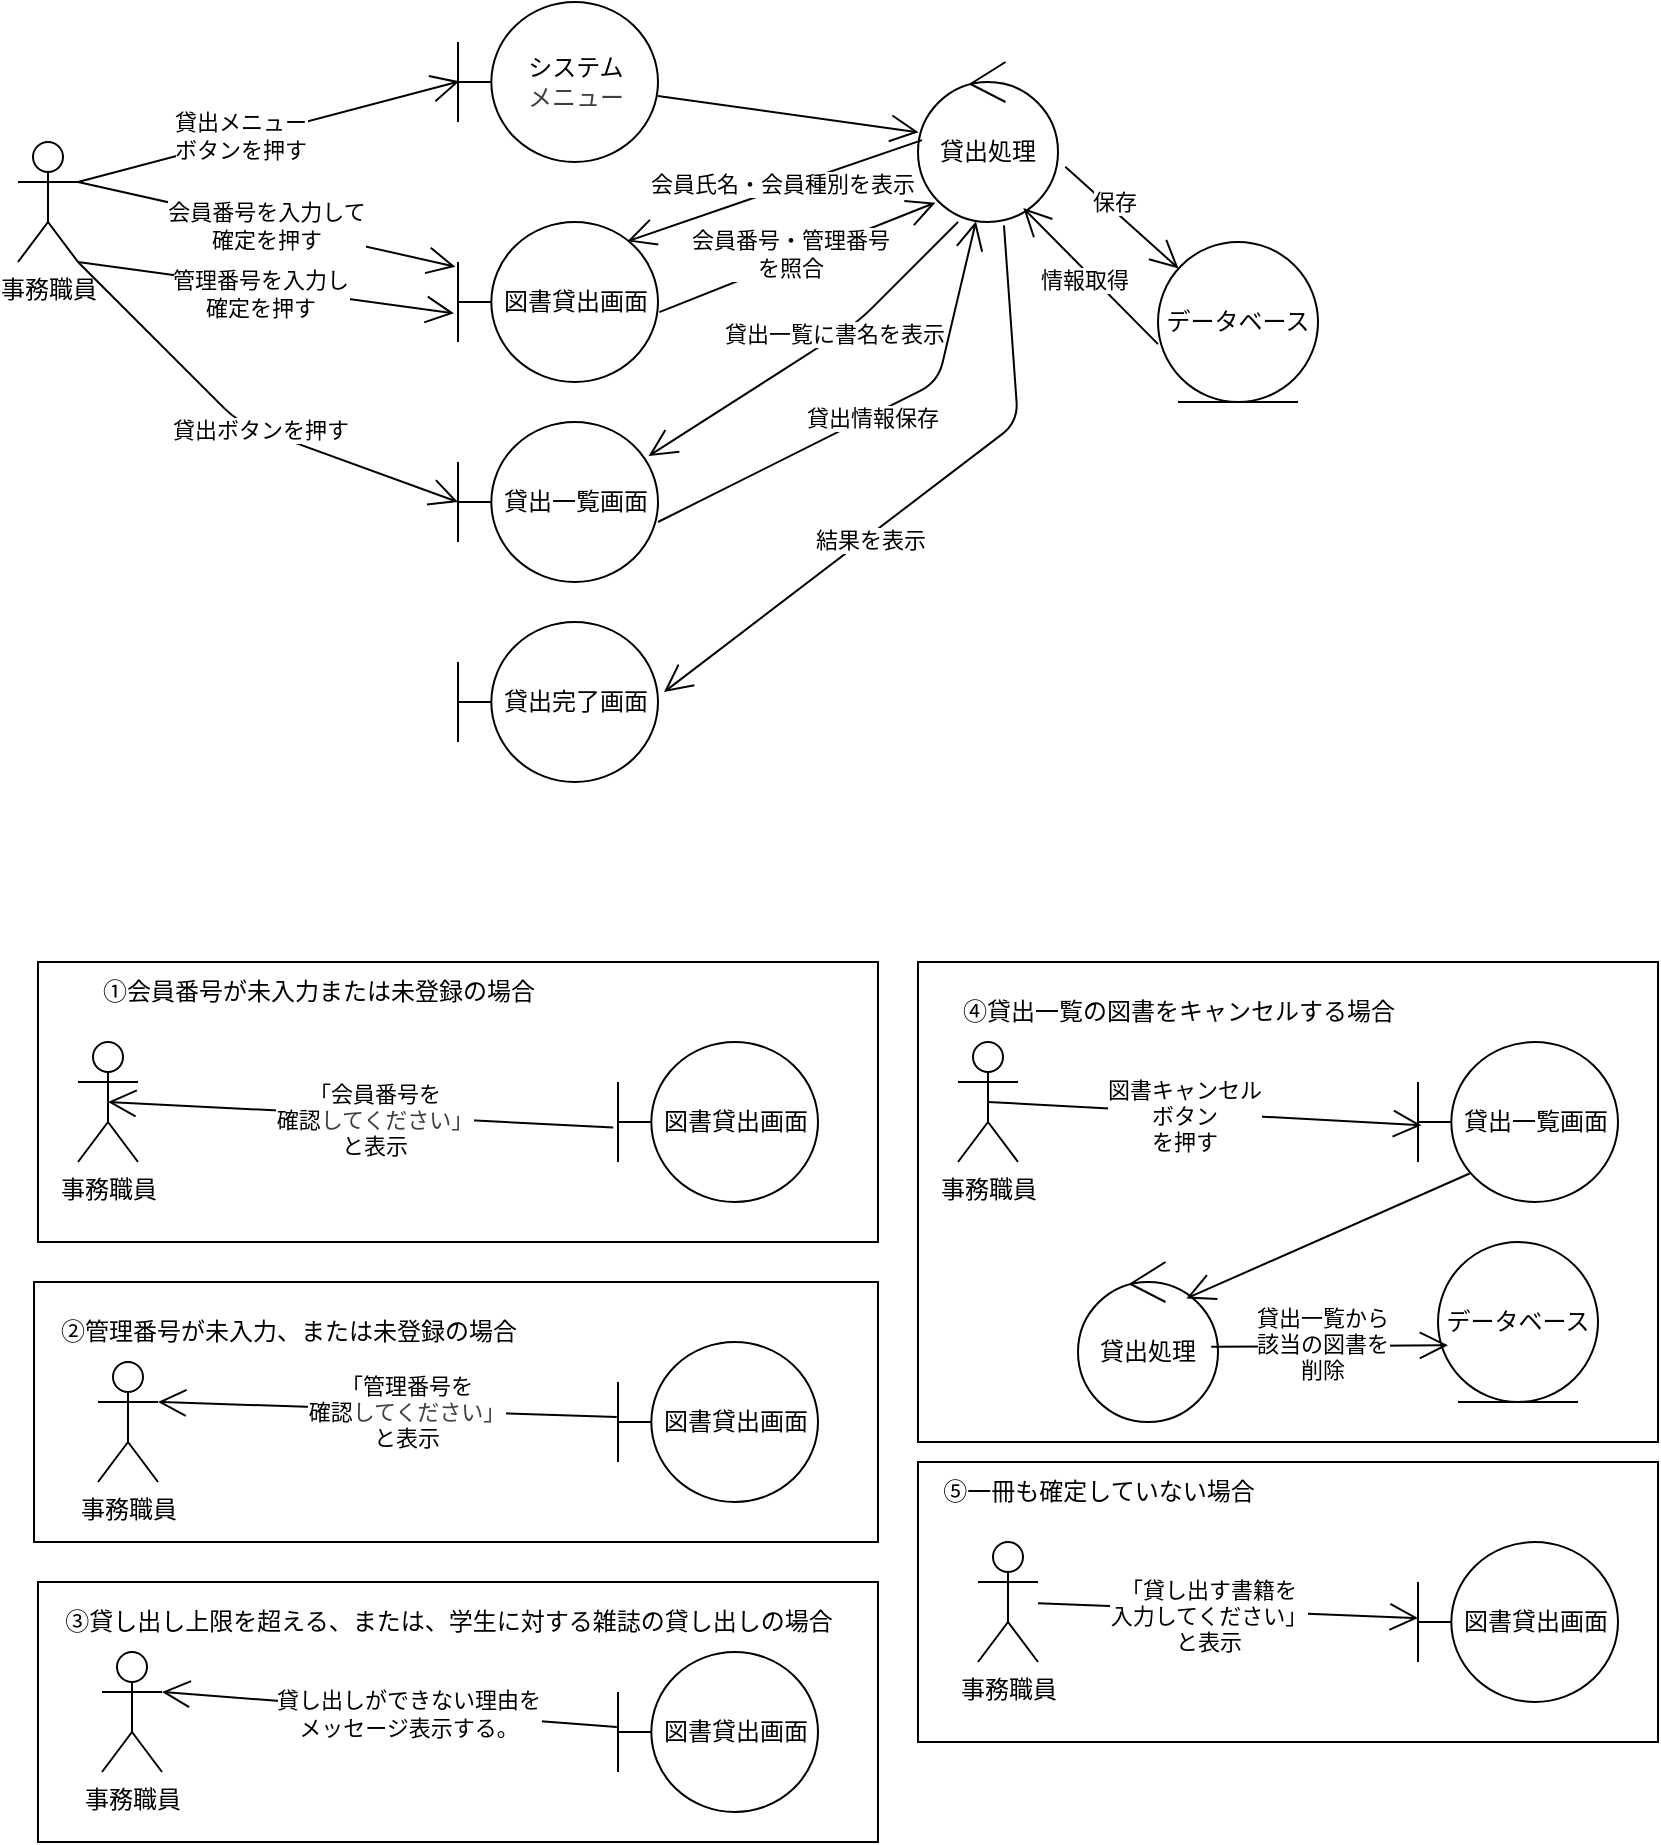 <mxfile>
    <diagram id="4wmO6bFBi_Bj_KoEqQXv" name="ページ1">
        <mxGraphModel dx="1969" dy="518" grid="1" gridSize="10" guides="1" tooltips="1" connect="1" arrows="1" fold="1" page="1" pageScale="1" pageWidth="827" pageHeight="1169" math="0" shadow="0">
            <root>
                <mxCell id="0"/>
                <mxCell id="1" parent="0"/>
                <mxCell id="91" value="B" style="rounded=0;whiteSpace=wrap;html=1;fillColor=none;fontStyle=1" vertex="1" parent="1">
                    <mxGeometry x="440" y="820" width="370" height="140" as="geometry"/>
                </mxCell>
                <mxCell id="55" value="" style="html=1;whiteSpace=wrap;fillColor=none;container=0;" vertex="1" parent="1">
                    <mxGeometry y="880" width="420" height="130" as="geometry"/>
                </mxCell>
                <mxCell id="42" value="" style="rounded=0;whiteSpace=wrap;html=1;fillColor=none;" vertex="1" parent="1">
                    <mxGeometry y="570" width="420" height="140" as="geometry"/>
                </mxCell>
                <mxCell id="2" value="事務職員" style="shape=umlActor;verticalLabelPosition=bottom;verticalAlign=top;html=1;" vertex="1" parent="1">
                    <mxGeometry x="-10" y="160" width="30" height="60" as="geometry"/>
                </mxCell>
                <mxCell id="3" value="システム&lt;div&gt;&lt;span style=&quot;background-color: transparent; color: rgb(63, 63, 63);&quot;&gt;メニュー&lt;/span&gt;&lt;/div&gt;" style="shape=umlBoundary;whiteSpace=wrap;html=1;" vertex="1" parent="1">
                    <mxGeometry x="210" y="90" width="100" height="80" as="geometry"/>
                </mxCell>
                <mxCell id="4" value="" style="endArrow=open;endFill=1;endSize=12;html=1;exitX=1;exitY=0.333;exitDx=0;exitDy=0;exitPerimeter=0;entryX=0.007;entryY=0.496;entryDx=0;entryDy=0;entryPerimeter=0;" edge="1" parent="1" source="2" target="3">
                    <mxGeometry width="160" relative="1" as="geometry">
                        <mxPoint x="250" y="240" as="sourcePoint"/>
                        <mxPoint x="410" y="240" as="targetPoint"/>
                    </mxGeometry>
                </mxCell>
                <mxCell id="5" value="貸出メニュー&lt;div&gt;&lt;div&gt;ボタンを押す&lt;/div&gt;&lt;/div&gt;" style="edgeLabel;html=1;align=center;verticalAlign=middle;resizable=0;points=[];" vertex="1" connectable="0" parent="4">
                    <mxGeometry x="-0.142" y="2" relative="1" as="geometry">
                        <mxPoint as="offset"/>
                    </mxGeometry>
                </mxCell>
                <mxCell id="6" value="&lt;div&gt;貸出処理&lt;/div&gt;" style="ellipse;shape=umlControl;whiteSpace=wrap;html=1;" vertex="1" parent="1">
                    <mxGeometry x="440" y="120" width="70" height="80" as="geometry"/>
                </mxCell>
                <mxCell id="7" value="" style="endArrow=open;endFill=1;endSize=12;html=1;" edge="1" parent="1" source="3" target="6">
                    <mxGeometry width="160" relative="1" as="geometry">
                        <mxPoint x="250" y="240" as="sourcePoint"/>
                        <mxPoint x="410" y="240" as="targetPoint"/>
                    </mxGeometry>
                </mxCell>
                <mxCell id="8" value="図書貸出画面" style="shape=umlBoundary;whiteSpace=wrap;html=1;" vertex="1" parent="1">
                    <mxGeometry x="210" y="200" width="100" height="80" as="geometry"/>
                </mxCell>
                <mxCell id="9" value="" style="endArrow=open;endFill=1;endSize=12;html=1;exitX=0.029;exitY=0.488;exitDx=0;exitDy=0;exitPerimeter=0;entryX=0.847;entryY=0.121;entryDx=0;entryDy=0;entryPerimeter=0;" edge="1" parent="1" source="6" target="8">
                    <mxGeometry width="160" relative="1" as="geometry">
                        <mxPoint x="250" y="240" as="sourcePoint"/>
                        <mxPoint x="410" y="240" as="targetPoint"/>
                    </mxGeometry>
                </mxCell>
                <mxCell id="22" value="会員氏名・会員種別を表示" style="edgeLabel;html=1;align=center;verticalAlign=middle;resizable=0;points=[];" vertex="1" connectable="0" parent="9">
                    <mxGeometry x="-0.049" y="-2" relative="1" as="geometry">
                        <mxPoint as="offset"/>
                    </mxGeometry>
                </mxCell>
                <mxCell id="10" value="" style="endArrow=open;endFill=1;endSize=12;html=1;entryX=-0.013;entryY=0.279;entryDx=0;entryDy=0;entryPerimeter=0;exitX=1;exitY=0.333;exitDx=0;exitDy=0;exitPerimeter=0;" edge="1" parent="1" source="2" target="8">
                    <mxGeometry width="160" relative="1" as="geometry">
                        <mxPoint x="60" y="170" as="sourcePoint"/>
                        <mxPoint x="410" y="240" as="targetPoint"/>
                    </mxGeometry>
                </mxCell>
                <mxCell id="11" value="会員番号を入力して&lt;div&gt;確定を押す&lt;/div&gt;" style="edgeLabel;html=1;align=center;verticalAlign=middle;resizable=0;points=[];" vertex="1" connectable="0" parent="10">
                    <mxGeometry x="-0.009" y="-1" relative="1" as="geometry">
                        <mxPoint as="offset"/>
                    </mxGeometry>
                </mxCell>
                <mxCell id="12" value="データベース" style="ellipse;shape=umlEntity;whiteSpace=wrap;html=1;" vertex="1" parent="1">
                    <mxGeometry x="560" y="210" width="80" height="80" as="geometry"/>
                </mxCell>
                <mxCell id="14" value="" style="endArrow=open;endFill=1;endSize=12;html=1;exitX=0;exitY=0.638;exitDx=0;exitDy=0;exitPerimeter=0;entryX=0.752;entryY=0.913;entryDx=0;entryDy=0;entryPerimeter=0;" edge="1" parent="1" source="12" target="6">
                    <mxGeometry width="160" relative="1" as="geometry">
                        <mxPoint x="250" y="240" as="sourcePoint"/>
                        <mxPoint x="410" y="240" as="targetPoint"/>
                    </mxGeometry>
                </mxCell>
                <mxCell id="26" value="情報取得" style="edgeLabel;html=1;align=center;verticalAlign=middle;resizable=0;points=[];" vertex="1" connectable="0" parent="14">
                    <mxGeometry x="0.039" y="4" relative="1" as="geometry">
                        <mxPoint as="offset"/>
                    </mxGeometry>
                </mxCell>
                <mxCell id="17" value="" style="endArrow=open;endFill=1;endSize=12;html=1;entryX=0.124;entryY=0.879;entryDx=0;entryDy=0;entryPerimeter=0;exitX=1.007;exitY=0.563;exitDx=0;exitDy=0;exitPerimeter=0;" edge="1" parent="1" source="8" target="6">
                    <mxGeometry width="160" relative="1" as="geometry">
                        <mxPoint x="250" y="240" as="sourcePoint"/>
                        <mxPoint x="410" y="240" as="targetPoint"/>
                    </mxGeometry>
                </mxCell>
                <mxCell id="18" value="会員番号・管理番号&lt;div&gt;を照合&lt;/div&gt;" style="edgeLabel;html=1;align=center;verticalAlign=middle;resizable=0;points=[];" vertex="1" connectable="0" parent="17">
                    <mxGeometry x="-0.044" y="3" relative="1" as="geometry">
                        <mxPoint as="offset"/>
                    </mxGeometry>
                </mxCell>
                <mxCell id="19" value="貸出一覧画面" style="shape=umlBoundary;whiteSpace=wrap;html=1;" vertex="1" parent="1">
                    <mxGeometry x="210" y="300" width="100" height="80" as="geometry"/>
                </mxCell>
                <mxCell id="20" value="" style="endArrow=open;endFill=1;endSize=12;html=1;exitX=1;exitY=1;exitDx=0;exitDy=0;exitPerimeter=0;entryX=-0.02;entryY=0.571;entryDx=0;entryDy=0;entryPerimeter=0;" edge="1" parent="1" source="2" target="8">
                    <mxGeometry width="160" relative="1" as="geometry">
                        <mxPoint x="250" y="240" as="sourcePoint"/>
                        <mxPoint x="410" y="240" as="targetPoint"/>
                    </mxGeometry>
                </mxCell>
                <mxCell id="21" value="管理番号を入力し&lt;div&gt;確定を押す&lt;/div&gt;" style="edgeLabel;html=1;align=center;verticalAlign=middle;resizable=0;points=[];" vertex="1" connectable="0" parent="20">
                    <mxGeometry x="-0.032" y="-3" relative="1" as="geometry">
                        <mxPoint as="offset"/>
                    </mxGeometry>
                </mxCell>
                <mxCell id="23" value="" style="endArrow=open;endFill=1;endSize=12;html=1;exitX=0.286;exitY=1;exitDx=0;exitDy=0;exitPerimeter=0;entryX=0.953;entryY=0.213;entryDx=0;entryDy=0;entryPerimeter=0;" edge="1" parent="1" source="6" target="19">
                    <mxGeometry width="160" relative="1" as="geometry">
                        <mxPoint x="250" y="240" as="sourcePoint"/>
                        <mxPoint x="410" y="240" as="targetPoint"/>
                        <Array as="points">
                            <mxPoint x="410" y="250"/>
                        </Array>
                    </mxGeometry>
                </mxCell>
                <mxCell id="27" value="貸出一覧に書名を表示" style="edgeLabel;html=1;align=center;verticalAlign=middle;resizable=0;points=[];" vertex="1" connectable="0" parent="23">
                    <mxGeometry x="-0.139" y="-2" relative="1" as="geometry">
                        <mxPoint as="offset"/>
                    </mxGeometry>
                </mxCell>
                <mxCell id="28" value="" style="endArrow=open;endFill=1;endSize=12;html=1;exitX=1;exitY=1;exitDx=0;exitDy=0;exitPerimeter=0;entryX=0;entryY=0.5;entryDx=0;entryDy=0;entryPerimeter=0;" edge="1" parent="1" source="2" target="19">
                    <mxGeometry width="160" relative="1" as="geometry">
                        <mxPoint x="250" y="240" as="sourcePoint"/>
                        <mxPoint x="410" y="240" as="targetPoint"/>
                        <Array as="points">
                            <mxPoint x="100" y="300"/>
                        </Array>
                    </mxGeometry>
                </mxCell>
                <mxCell id="29" value="貸出ボタンを押す" style="edgeLabel;html=1;align=center;verticalAlign=middle;resizable=0;points=[];" vertex="1" connectable="0" parent="28">
                    <mxGeometry x="0.083" relative="1" as="geometry">
                        <mxPoint as="offset"/>
                    </mxGeometry>
                </mxCell>
                <mxCell id="30" value="" style="endArrow=open;endFill=1;endSize=12;html=1;exitX=1;exitY=0.625;exitDx=0;exitDy=0;exitPerimeter=0;entryX=0.414;entryY=0.996;entryDx=0;entryDy=0;entryPerimeter=0;" edge="1" parent="1" source="19" target="6">
                    <mxGeometry width="160" relative="1" as="geometry">
                        <mxPoint x="250" y="240" as="sourcePoint"/>
                        <mxPoint x="510" y="330" as="targetPoint"/>
                        <Array as="points">
                            <mxPoint x="450" y="280"/>
                        </Array>
                    </mxGeometry>
                </mxCell>
                <mxCell id="34" value="貸出情報保存" style="edgeLabel;html=1;align=center;verticalAlign=middle;resizable=0;points=[];" vertex="1" connectable="0" parent="30">
                    <mxGeometry x="-0.007" y="-1" relative="1" as="geometry">
                        <mxPoint as="offset"/>
                    </mxGeometry>
                </mxCell>
                <mxCell id="32" value="" style="endArrow=open;endFill=1;endSize=12;html=1;exitX=1.052;exitY=0.654;exitDx=0;exitDy=0;exitPerimeter=0;" edge="1" parent="1" source="6" target="12">
                    <mxGeometry width="160" relative="1" as="geometry">
                        <mxPoint x="250" y="240" as="sourcePoint"/>
                        <mxPoint x="410" y="240" as="targetPoint"/>
                    </mxGeometry>
                </mxCell>
                <mxCell id="33" value="保存" style="edgeLabel;html=1;align=center;verticalAlign=middle;resizable=0;points=[];" vertex="1" connectable="0" parent="32">
                    <mxGeometry x="-0.215" y="3" relative="1" as="geometry">
                        <mxPoint as="offset"/>
                    </mxGeometry>
                </mxCell>
                <mxCell id="35" value="貸出完了画面" style="shape=umlBoundary;whiteSpace=wrap;html=1;" vertex="1" parent="1">
                    <mxGeometry x="210" y="400" width="100" height="80" as="geometry"/>
                </mxCell>
                <mxCell id="36" value="" style="endArrow=open;endFill=1;endSize=12;html=1;exitX=0.614;exitY=1.021;exitDx=0;exitDy=0;exitPerimeter=0;entryX=1.03;entryY=0.438;entryDx=0;entryDy=0;entryPerimeter=0;" edge="1" parent="1" source="6" target="35">
                    <mxGeometry width="160" relative="1" as="geometry">
                        <mxPoint x="210" y="330" as="sourcePoint"/>
                        <mxPoint x="370" y="330" as="targetPoint"/>
                        <Array as="points">
                            <mxPoint x="490" y="300"/>
                        </Array>
                    </mxGeometry>
                </mxCell>
                <mxCell id="37" value="結果を表示" style="edgeLabel;html=1;align=center;verticalAlign=middle;resizable=0;points=[];" vertex="1" connectable="0" parent="36">
                    <mxGeometry x="0.203" y="2" relative="1" as="geometry">
                        <mxPoint as="offset"/>
                    </mxGeometry>
                </mxCell>
                <mxCell id="38" value="事務職員" style="shape=umlActor;verticalLabelPosition=bottom;verticalAlign=top;html=1;" vertex="1" parent="1">
                    <mxGeometry x="20" y="610" width="30" height="60" as="geometry"/>
                </mxCell>
                <mxCell id="39" value="図書貸出画面" style="shape=umlBoundary;whiteSpace=wrap;html=1;" vertex="1" parent="1">
                    <mxGeometry x="290" y="610" width="100" height="80" as="geometry"/>
                </mxCell>
                <mxCell id="43" value="①会員番号が未入力または未登録の場合" style="text;html=1;align=center;verticalAlign=middle;resizable=0;points=[];autosize=1;strokeColor=none;fillColor=none;" vertex="1" parent="1">
                    <mxGeometry x="20" y="570" width="240" height="30" as="geometry"/>
                </mxCell>
                <mxCell id="46" value="" style="endArrow=open;endFill=1;endSize=12;html=1;exitX=-0.024;exitY=0.534;exitDx=0;exitDy=0;exitPerimeter=0;entryX=0.5;entryY=0.5;entryDx=0;entryDy=0;entryPerimeter=0;" edge="1" parent="1" source="39" target="38">
                    <mxGeometry width="160" relative="1" as="geometry">
                        <mxPoint x="80" y="460" as="sourcePoint"/>
                        <mxPoint x="240" y="460" as="targetPoint"/>
                    </mxGeometry>
                </mxCell>
                <mxCell id="47" value="「会員番号を&lt;div&gt;確認&lt;span style=&quot;color: rgb(63, 63, 63); background-color: light-dark(#ffffff, var(--ge-dark-color, #121212));&quot;&gt;してください」&lt;/span&gt;&lt;div&gt;&lt;div&gt;と表示&lt;/div&gt;&lt;/div&gt;&lt;/div&gt;" style="edgeLabel;html=1;align=center;verticalAlign=middle;resizable=0;points=[];" vertex="1" connectable="0" parent="46">
                    <mxGeometry x="-0.057" y="2" relative="1" as="geometry">
                        <mxPoint as="offset"/>
                    </mxGeometry>
                </mxCell>
                <mxCell id="48" value="" style="html=1;whiteSpace=wrap;fillColor=none;" vertex="1" parent="1">
                    <mxGeometry x="-2" y="730" width="422" height="130" as="geometry"/>
                </mxCell>
                <mxCell id="49" value="図書貸出画面" style="shape=umlBoundary;whiteSpace=wrap;html=1;" vertex="1" parent="1">
                    <mxGeometry x="290" y="760" width="100" height="80" as="geometry"/>
                </mxCell>
                <mxCell id="50" value="事務職員" style="shape=umlActor;verticalLabelPosition=bottom;verticalAlign=top;html=1;" vertex="1" parent="1">
                    <mxGeometry x="30" y="770" width="30" height="60" as="geometry"/>
                </mxCell>
                <mxCell id="51" value="②管理番号が未入力、または未登録の場合" style="text;html=1;align=center;verticalAlign=middle;resizable=0;points=[];autosize=1;strokeColor=none;fillColor=none;" vertex="1" parent="1">
                    <mxGeometry y="740" width="250" height="30" as="geometry"/>
                </mxCell>
                <mxCell id="52" value="" style="endArrow=open;endFill=1;endSize=12;html=1;exitX=-0.006;exitY=0.469;exitDx=0;exitDy=0;exitPerimeter=0;entryX=1;entryY=0.333;entryDx=0;entryDy=0;entryPerimeter=0;" edge="1" parent="1" source="49" target="50">
                    <mxGeometry width="160" relative="1" as="geometry">
                        <mxPoint x="80" y="630" as="sourcePoint"/>
                        <mxPoint x="240" y="630" as="targetPoint"/>
                    </mxGeometry>
                </mxCell>
                <mxCell id="53" value="「管理番号を&lt;div&gt;確認&lt;span style=&quot;color: rgb(63, 63, 63); background-color: light-dark(#ffffff, var(--ge-dark-color, #121212));&quot;&gt;してください」&lt;/span&gt;&lt;div&gt;&lt;div&gt;と表示&lt;/div&gt;&lt;/div&gt;&lt;/div&gt;" style="edgeLabel;html=1;align=center;verticalAlign=middle;resizable=0;points=[];" vertex="1" connectable="0" parent="52">
                    <mxGeometry x="-0.082" y="1" relative="1" as="geometry">
                        <mxPoint as="offset"/>
                    </mxGeometry>
                </mxCell>
                <mxCell id="56" value="図書貸出画面" style="shape=umlBoundary;whiteSpace=wrap;html=1;container=0;" vertex="1" parent="1">
                    <mxGeometry x="290" y="915" width="100" height="80" as="geometry">
                        <mxRectangle x="252" y="950" width="110" height="30" as="alternateBounds"/>
                    </mxGeometry>
                </mxCell>
                <mxCell id="57" value="事務職員" style="shape=umlActor;verticalLabelPosition=bottom;verticalAlign=top;html=1;" vertex="1" parent="1">
                    <mxGeometry x="32" y="915" width="30" height="60" as="geometry"/>
                </mxCell>
                <mxCell id="58" value="③貸し出し上限を超える、または、学生に対する雑誌の貸し出しの場合" style="text;html=1;align=center;verticalAlign=middle;resizable=0;points=[];autosize=1;strokeColor=none;fillColor=none;container=0;" vertex="1" parent="1">
                    <mxGeometry y="885" width="410" height="30" as="geometry"/>
                </mxCell>
                <mxCell id="59" value="" style="endArrow=open;endFill=1;endSize=12;html=1;exitX=-0.006;exitY=0.469;exitDx=0;exitDy=0;exitPerimeter=0;entryX=1;entryY=0.333;entryDx=0;entryDy=0;entryPerimeter=0;" edge="1" parent="1" source="56" target="57">
                    <mxGeometry width="160" relative="1" as="geometry">
                        <mxPoint x="82" y="775" as="sourcePoint"/>
                        <mxPoint x="242" y="775" as="targetPoint"/>
                    </mxGeometry>
                </mxCell>
                <mxCell id="60" value="貸し出しができない理由を&lt;div&gt;メッセージ表示する。&lt;/div&gt;" style="edgeLabel;html=1;align=center;verticalAlign=middle;resizable=0;points=[];" vertex="1" connectable="0" parent="59">
                    <mxGeometry x="-0.082" y="1" relative="1" as="geometry">
                        <mxPoint as="offset"/>
                    </mxGeometry>
                </mxCell>
                <mxCell id="74" value="" style="html=1;whiteSpace=wrap;fillColor=none;container=0;" vertex="1" parent="1">
                    <mxGeometry x="440" y="570" width="370" height="240" as="geometry"/>
                </mxCell>
                <mxCell id="75" value="貸出一覧画面" style="shape=umlBoundary;whiteSpace=wrap;html=1;container=0;" vertex="1" parent="1">
                    <mxGeometry x="690" y="610" width="100" height="80" as="geometry">
                        <mxRectangle x="252" y="950" width="110" height="30" as="alternateBounds"/>
                    </mxGeometry>
                </mxCell>
                <mxCell id="76" value="事務職員" style="shape=umlActor;verticalLabelPosition=bottom;verticalAlign=top;html=1;" vertex="1" parent="1">
                    <mxGeometry x="460" y="610" width="30" height="60" as="geometry"/>
                </mxCell>
                <mxCell id="77" value="④貸出一覧の図書をキャンセルする場合" style="text;html=1;align=center;verticalAlign=middle;resizable=0;points=[];autosize=1;strokeColor=none;fillColor=none;container=0;" vertex="1" parent="1">
                    <mxGeometry x="450" y="580" width="240" height="30" as="geometry"/>
                </mxCell>
                <mxCell id="80" value="" style="endArrow=open;endFill=1;endSize=12;html=1;exitX=0.5;exitY=0.5;exitDx=0;exitDy=0;exitPerimeter=0;entryX=0.017;entryY=0.52;entryDx=0;entryDy=0;entryPerimeter=0;" edge="1" parent="1" source="76" target="75">
                    <mxGeometry width="160" relative="1" as="geometry">
                        <mxPoint x="530" y="710" as="sourcePoint"/>
                        <mxPoint x="690" y="710" as="targetPoint"/>
                    </mxGeometry>
                </mxCell>
                <mxCell id="81" value="図書キャンセル&lt;div&gt;ボタン&lt;div&gt;を押す&lt;/div&gt;&lt;/div&gt;" style="edgeLabel;html=1;align=center;verticalAlign=middle;resizable=0;points=[];" vertex="1" connectable="0" parent="80">
                    <mxGeometry x="-0.1" y="-2" relative="1" as="geometry">
                        <mxPoint as="offset"/>
                    </mxGeometry>
                </mxCell>
                <mxCell id="83" value="貸出処理" style="ellipse;shape=umlControl;whiteSpace=wrap;html=1;" vertex="1" parent="1">
                    <mxGeometry x="520" y="720" width="70" height="80" as="geometry"/>
                </mxCell>
                <mxCell id="84" value="" style="endArrow=open;endFill=1;endSize=12;html=1;exitX=0.258;exitY=0.822;exitDx=0;exitDy=0;exitPerimeter=0;entryX=0.774;entryY=0.228;entryDx=0;entryDy=0;entryPerimeter=0;" edge="1" parent="1" source="75" target="83">
                    <mxGeometry width="160" relative="1" as="geometry">
                        <mxPoint x="580" y="720" as="sourcePoint"/>
                        <mxPoint x="740" y="720" as="targetPoint"/>
                    </mxGeometry>
                </mxCell>
                <mxCell id="88" value="データベース" style="ellipse;shape=umlEntity;whiteSpace=wrap;html=1;" vertex="1" parent="1">
                    <mxGeometry x="700" y="710" width="80" height="80" as="geometry"/>
                </mxCell>
                <mxCell id="89" value="" style="endArrow=open;endFill=1;endSize=12;html=1;exitX=0.952;exitY=0.53;exitDx=0;exitDy=0;exitPerimeter=0;entryX=0.062;entryY=0.645;entryDx=0;entryDy=0;entryPerimeter=0;" edge="1" parent="1" source="83" target="88">
                    <mxGeometry width="160" relative="1" as="geometry">
                        <mxPoint x="580" y="720" as="sourcePoint"/>
                        <mxPoint x="740" y="720" as="targetPoint"/>
                    </mxGeometry>
                </mxCell>
                <mxCell id="90" value="貸出一覧から&lt;div&gt;該当の図書を&lt;/div&gt;&lt;div&gt;削除&lt;/div&gt;" style="edgeLabel;html=1;align=center;verticalAlign=middle;resizable=0;points=[];" vertex="1" connectable="0" parent="89">
                    <mxGeometry x="-0.063" y="1" relative="1" as="geometry">
                        <mxPoint as="offset"/>
                    </mxGeometry>
                </mxCell>
                <mxCell id="92" value="⑤一冊も確定していない場合" style="text;html=1;align=center;verticalAlign=middle;resizable=0;points=[];autosize=1;strokeColor=none;fillColor=none;" vertex="1" parent="1">
                    <mxGeometry x="440" y="820" width="180" height="30" as="geometry"/>
                </mxCell>
                <mxCell id="93" value="事務職員" style="shape=umlActor;verticalLabelPosition=bottom;verticalAlign=top;html=1;outlineConnect=0;" vertex="1" parent="1">
                    <mxGeometry x="470" y="860" width="30" height="60" as="geometry"/>
                </mxCell>
                <mxCell id="94" value="図書貸出画面" style="shape=umlBoundary;whiteSpace=wrap;html=1;" vertex="1" parent="1">
                    <mxGeometry x="690" y="860" width="100" height="80" as="geometry"/>
                </mxCell>
                <mxCell id="95" value="" style="endArrow=open;endFill=1;endSize=12;html=1;" edge="1" parent="1" source="93" target="94">
                    <mxGeometry width="160" relative="1" as="geometry">
                        <mxPoint x="540" y="810" as="sourcePoint"/>
                        <mxPoint x="700" y="810" as="targetPoint"/>
                    </mxGeometry>
                </mxCell>
                <mxCell id="96" value="「貸し出す書籍を&lt;div&gt;入力してください」&lt;div&gt;と表示&lt;/div&gt;&lt;/div&gt;" style="edgeLabel;html=1;align=center;verticalAlign=middle;resizable=0;points=[];" vertex="1" connectable="0" parent="95">
                    <mxGeometry x="-0.104" y="-3" relative="1" as="geometry">
                        <mxPoint as="offset"/>
                    </mxGeometry>
                </mxCell>
            </root>
        </mxGraphModel>
    </diagram>
</mxfile>